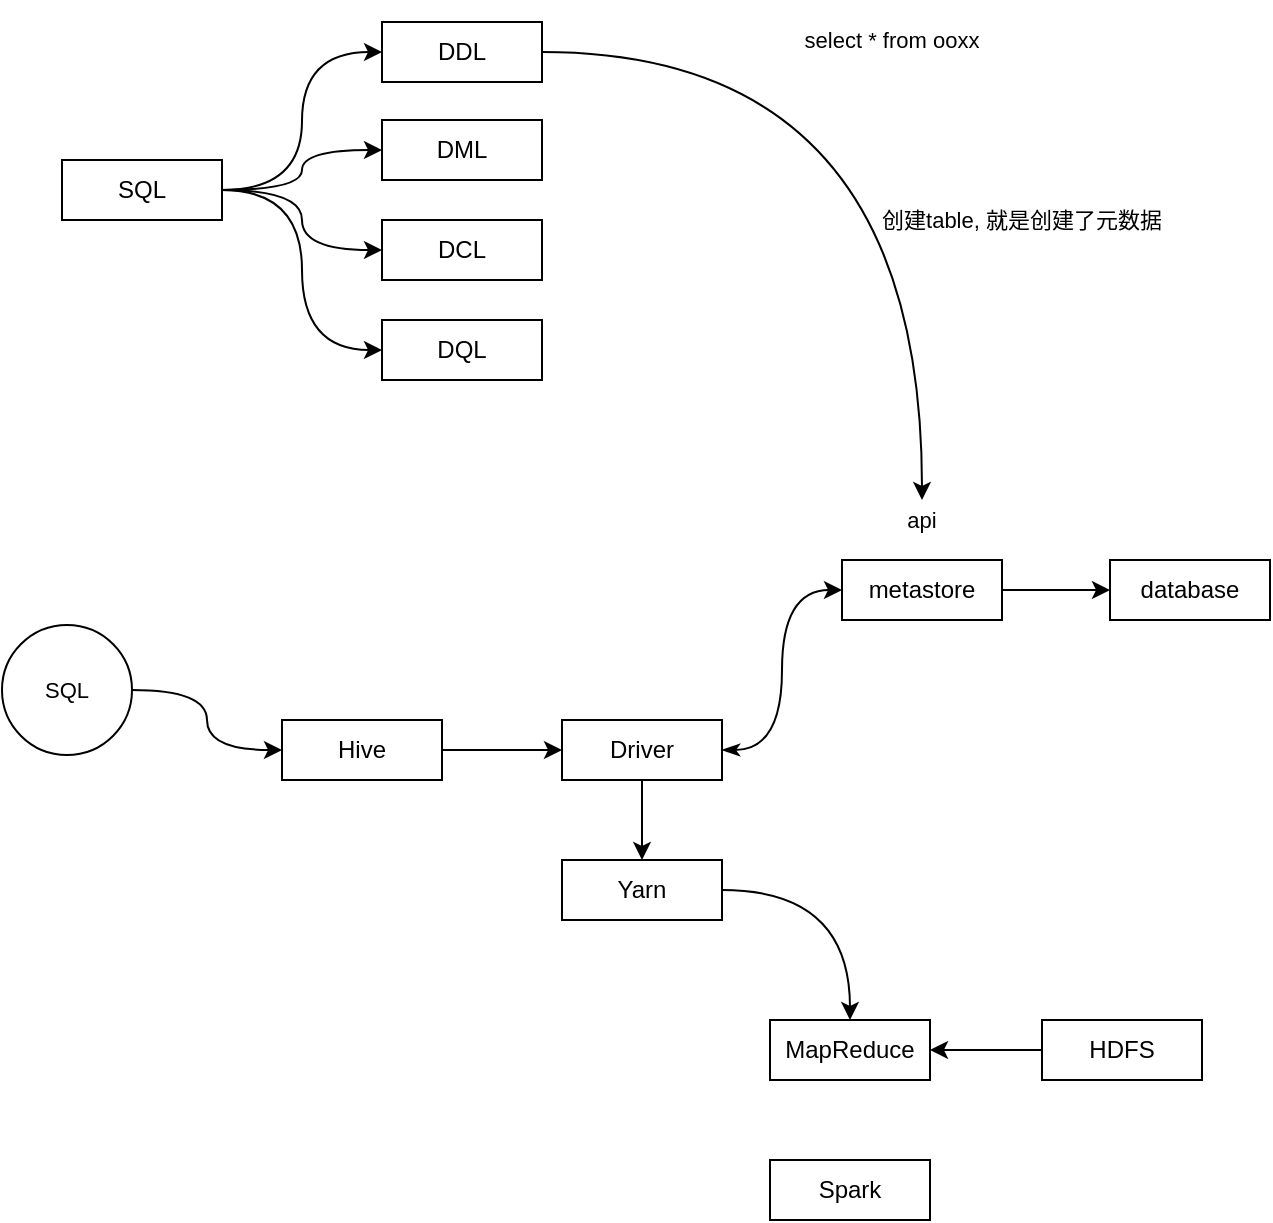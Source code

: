 <mxfile version="24.7.17">
  <diagram name="Page-1" id="U7SpQmy9-2M6FtC-JxG5">
    <mxGraphModel dx="920" dy="581" grid="1" gridSize="10" guides="1" tooltips="1" connect="1" arrows="1" fold="1" page="1" pageScale="1" pageWidth="827" pageHeight="1169" math="0" shadow="0">
      <root>
        <mxCell id="0" />
        <mxCell id="1" parent="0" />
        <mxCell id="Xy2YbhwxPT0KSOp8xG0l-36" style="edgeStyle=orthogonalEdgeStyle;shape=connector;curved=1;rounded=0;orthogonalLoop=1;jettySize=auto;html=1;strokeColor=default;align=center;verticalAlign=middle;fontFamily=Helvetica;fontSize=11;fontColor=default;labelBackgroundColor=default;endArrow=classic;" edge="1" parent="1" source="Xy2YbhwxPT0KSOp8xG0l-1" target="Xy2YbhwxPT0KSOp8xG0l-19">
          <mxGeometry relative="1" as="geometry" />
        </mxCell>
        <mxCell id="Xy2YbhwxPT0KSOp8xG0l-1" value="Hive" style="rounded=0;whiteSpace=wrap;html=1;" vertex="1" parent="1">
          <mxGeometry x="170" y="510" width="80" height="30" as="geometry" />
        </mxCell>
        <mxCell id="Xy2YbhwxPT0KSOp8xG0l-7" style="edgeStyle=orthogonalEdgeStyle;rounded=0;orthogonalLoop=1;jettySize=auto;html=1;entryX=0;entryY=0.5;entryDx=0;entryDy=0;curved=1;" edge="1" parent="1" source="Xy2YbhwxPT0KSOp8xG0l-2" target="Xy2YbhwxPT0KSOp8xG0l-3">
          <mxGeometry relative="1" as="geometry" />
        </mxCell>
        <mxCell id="Xy2YbhwxPT0KSOp8xG0l-8" style="edgeStyle=orthogonalEdgeStyle;shape=connector;curved=1;rounded=0;orthogonalLoop=1;jettySize=auto;html=1;entryX=0;entryY=0.5;entryDx=0;entryDy=0;strokeColor=default;align=center;verticalAlign=middle;fontFamily=Helvetica;fontSize=11;fontColor=default;labelBackgroundColor=default;endArrow=classic;" edge="1" parent="1" source="Xy2YbhwxPT0KSOp8xG0l-2" target="Xy2YbhwxPT0KSOp8xG0l-4">
          <mxGeometry relative="1" as="geometry" />
        </mxCell>
        <mxCell id="Xy2YbhwxPT0KSOp8xG0l-9" style="edgeStyle=orthogonalEdgeStyle;shape=connector;curved=1;rounded=0;orthogonalLoop=1;jettySize=auto;html=1;entryX=0;entryY=0.5;entryDx=0;entryDy=0;strokeColor=default;align=center;verticalAlign=middle;fontFamily=Helvetica;fontSize=11;fontColor=default;labelBackgroundColor=default;endArrow=classic;" edge="1" parent="1" source="Xy2YbhwxPT0KSOp8xG0l-2" target="Xy2YbhwxPT0KSOp8xG0l-5">
          <mxGeometry relative="1" as="geometry" />
        </mxCell>
        <mxCell id="Xy2YbhwxPT0KSOp8xG0l-10" style="edgeStyle=orthogonalEdgeStyle;shape=connector;curved=1;rounded=0;orthogonalLoop=1;jettySize=auto;html=1;entryX=0;entryY=0.5;entryDx=0;entryDy=0;strokeColor=default;align=center;verticalAlign=middle;fontFamily=Helvetica;fontSize=11;fontColor=default;labelBackgroundColor=default;endArrow=classic;" edge="1" parent="1" source="Xy2YbhwxPT0KSOp8xG0l-2" target="Xy2YbhwxPT0KSOp8xG0l-6">
          <mxGeometry relative="1" as="geometry" />
        </mxCell>
        <mxCell id="Xy2YbhwxPT0KSOp8xG0l-2" value="SQL" style="rounded=0;whiteSpace=wrap;html=1;" vertex="1" parent="1">
          <mxGeometry x="60" y="230" width="80" height="30" as="geometry" />
        </mxCell>
        <mxCell id="Xy2YbhwxPT0KSOp8xG0l-33" style="edgeStyle=orthogonalEdgeStyle;shape=connector;curved=1;rounded=0;orthogonalLoop=1;jettySize=auto;html=1;entryX=0.5;entryY=0;entryDx=0;entryDy=0;strokeColor=default;align=center;verticalAlign=middle;fontFamily=Helvetica;fontSize=11;fontColor=default;labelBackgroundColor=default;endArrow=classic;" edge="1" parent="1" source="Xy2YbhwxPT0KSOp8xG0l-3" target="Xy2YbhwxPT0KSOp8xG0l-14">
          <mxGeometry relative="1" as="geometry" />
        </mxCell>
        <mxCell id="Xy2YbhwxPT0KSOp8xG0l-3" value="DDL" style="rounded=0;whiteSpace=wrap;html=1;" vertex="1" parent="1">
          <mxGeometry x="220" y="161" width="80" height="30" as="geometry" />
        </mxCell>
        <mxCell id="Xy2YbhwxPT0KSOp8xG0l-4" value="DML" style="rounded=0;whiteSpace=wrap;html=1;" vertex="1" parent="1">
          <mxGeometry x="220" y="210" width="80" height="30" as="geometry" />
        </mxCell>
        <mxCell id="Xy2YbhwxPT0KSOp8xG0l-5" value="DCL" style="rounded=0;whiteSpace=wrap;html=1;" vertex="1" parent="1">
          <mxGeometry x="220" y="260" width="80" height="30" as="geometry" />
        </mxCell>
        <mxCell id="Xy2YbhwxPT0KSOp8xG0l-6" value="DQL" style="rounded=0;whiteSpace=wrap;html=1;" vertex="1" parent="1">
          <mxGeometry x="220" y="310" width="80" height="30" as="geometry" />
        </mxCell>
        <mxCell id="Xy2YbhwxPT0KSOp8xG0l-12" value="select * from ooxx" style="text;html=1;align=center;verticalAlign=middle;whiteSpace=wrap;rounded=0;fontFamily=Helvetica;fontSize=11;fontColor=default;labelBackgroundColor=default;" vertex="1" parent="1">
          <mxGeometry x="400" y="150" width="150" height="40" as="geometry" />
        </mxCell>
        <mxCell id="Xy2YbhwxPT0KSOp8xG0l-16" value="" style="edgeStyle=orthogonalEdgeStyle;shape=connector;curved=1;rounded=0;orthogonalLoop=1;jettySize=auto;html=1;strokeColor=default;align=center;verticalAlign=middle;fontFamily=Helvetica;fontSize=11;fontColor=default;labelBackgroundColor=default;endArrow=classic;" edge="1" parent="1" source="Xy2YbhwxPT0KSOp8xG0l-13" target="Xy2YbhwxPT0KSOp8xG0l-15">
          <mxGeometry relative="1" as="geometry" />
        </mxCell>
        <mxCell id="Xy2YbhwxPT0KSOp8xG0l-13" value="metastore" style="rounded=0;whiteSpace=wrap;html=1;" vertex="1" parent="1">
          <mxGeometry x="450" y="430" width="80" height="30" as="geometry" />
        </mxCell>
        <mxCell id="Xy2YbhwxPT0KSOp8xG0l-14" value="api" style="text;html=1;align=center;verticalAlign=middle;whiteSpace=wrap;rounded=0;fontFamily=Helvetica;fontSize=11;fontColor=default;labelBackgroundColor=default;" vertex="1" parent="1">
          <mxGeometry x="465" y="400" width="50" height="20" as="geometry" />
        </mxCell>
        <mxCell id="Xy2YbhwxPT0KSOp8xG0l-15" value="database" style="rounded=0;whiteSpace=wrap;html=1;" vertex="1" parent="1">
          <mxGeometry x="584" y="430" width="80" height="30" as="geometry" />
        </mxCell>
        <mxCell id="Xy2YbhwxPT0KSOp8xG0l-35" style="edgeStyle=orthogonalEdgeStyle;shape=connector;curved=1;rounded=0;orthogonalLoop=1;jettySize=auto;html=1;entryX=0;entryY=0.5;entryDx=0;entryDy=0;strokeColor=default;align=center;verticalAlign=middle;fontFamily=Helvetica;fontSize=11;fontColor=default;labelBackgroundColor=default;endArrow=classic;" edge="1" parent="1" source="Xy2YbhwxPT0KSOp8xG0l-18" target="Xy2YbhwxPT0KSOp8xG0l-1">
          <mxGeometry relative="1" as="geometry" />
        </mxCell>
        <mxCell id="Xy2YbhwxPT0KSOp8xG0l-18" value="SQL" style="ellipse;whiteSpace=wrap;html=1;aspect=fixed;fontFamily=Helvetica;fontSize=11;fontColor=default;labelBackgroundColor=default;" vertex="1" parent="1">
          <mxGeometry x="30" y="462.5" width="65" height="65" as="geometry" />
        </mxCell>
        <mxCell id="Xy2YbhwxPT0KSOp8xG0l-26" value="" style="edgeStyle=orthogonalEdgeStyle;shape=connector;curved=1;rounded=0;orthogonalLoop=1;jettySize=auto;html=1;strokeColor=default;align=center;verticalAlign=middle;fontFamily=Helvetica;fontSize=11;fontColor=default;labelBackgroundColor=default;endArrow=classic;" edge="1" parent="1" source="Xy2YbhwxPT0KSOp8xG0l-19" target="Xy2YbhwxPT0KSOp8xG0l-23">
          <mxGeometry relative="1" as="geometry" />
        </mxCell>
        <mxCell id="Xy2YbhwxPT0KSOp8xG0l-32" style="edgeStyle=orthogonalEdgeStyle;shape=connector;curved=1;rounded=0;orthogonalLoop=1;jettySize=auto;html=1;entryX=0;entryY=0.5;entryDx=0;entryDy=0;strokeColor=default;align=center;verticalAlign=middle;fontFamily=Helvetica;fontSize=11;fontColor=default;labelBackgroundColor=default;endArrow=classic;startArrow=classicThin;startFill=1;" edge="1" parent="1" source="Xy2YbhwxPT0KSOp8xG0l-19" target="Xy2YbhwxPT0KSOp8xG0l-13">
          <mxGeometry relative="1" as="geometry" />
        </mxCell>
        <mxCell id="Xy2YbhwxPT0KSOp8xG0l-19" value="Driver" style="rounded=0;whiteSpace=wrap;html=1;" vertex="1" parent="1">
          <mxGeometry x="310" y="510" width="80" height="30" as="geometry" />
        </mxCell>
        <mxCell id="Xy2YbhwxPT0KSOp8xG0l-28" style="edgeStyle=orthogonalEdgeStyle;shape=connector;curved=1;rounded=0;orthogonalLoop=1;jettySize=auto;html=1;entryX=0.5;entryY=0;entryDx=0;entryDy=0;strokeColor=default;align=center;verticalAlign=middle;fontFamily=Helvetica;fontSize=11;fontColor=default;labelBackgroundColor=default;endArrow=classic;" edge="1" parent="1" source="Xy2YbhwxPT0KSOp8xG0l-23" target="Xy2YbhwxPT0KSOp8xG0l-24">
          <mxGeometry relative="1" as="geometry" />
        </mxCell>
        <mxCell id="Xy2YbhwxPT0KSOp8xG0l-23" value="Yarn" style="rounded=0;whiteSpace=wrap;html=1;" vertex="1" parent="1">
          <mxGeometry x="310" y="580" width="80" height="30" as="geometry" />
        </mxCell>
        <mxCell id="Xy2YbhwxPT0KSOp8xG0l-24" value="MapReduce" style="rounded=0;whiteSpace=wrap;html=1;" vertex="1" parent="1">
          <mxGeometry x="414" y="660" width="80" height="30" as="geometry" />
        </mxCell>
        <mxCell id="Xy2YbhwxPT0KSOp8xG0l-30" value="" style="edgeStyle=orthogonalEdgeStyle;shape=connector;curved=1;rounded=0;orthogonalLoop=1;jettySize=auto;html=1;strokeColor=default;align=center;verticalAlign=middle;fontFamily=Helvetica;fontSize=11;fontColor=default;labelBackgroundColor=default;endArrow=classic;" edge="1" parent="1" source="Xy2YbhwxPT0KSOp8xG0l-29" target="Xy2YbhwxPT0KSOp8xG0l-24">
          <mxGeometry relative="1" as="geometry" />
        </mxCell>
        <mxCell id="Xy2YbhwxPT0KSOp8xG0l-29" value="HDFS" style="rounded=0;whiteSpace=wrap;html=1;" vertex="1" parent="1">
          <mxGeometry x="550" y="660" width="80" height="30" as="geometry" />
        </mxCell>
        <mxCell id="Xy2YbhwxPT0KSOp8xG0l-31" value="Spark" style="rounded=0;whiteSpace=wrap;html=1;" vertex="1" parent="1">
          <mxGeometry x="414" y="730" width="80" height="30" as="geometry" />
        </mxCell>
        <mxCell id="Xy2YbhwxPT0KSOp8xG0l-34" value="创建table, 就是创建了元数据" style="text;html=1;align=center;verticalAlign=middle;whiteSpace=wrap;rounded=0;fontFamily=Helvetica;fontSize=11;fontColor=default;labelBackgroundColor=default;" vertex="1" parent="1">
          <mxGeometry x="465" y="240" width="150" height="40" as="geometry" />
        </mxCell>
      </root>
    </mxGraphModel>
  </diagram>
</mxfile>
